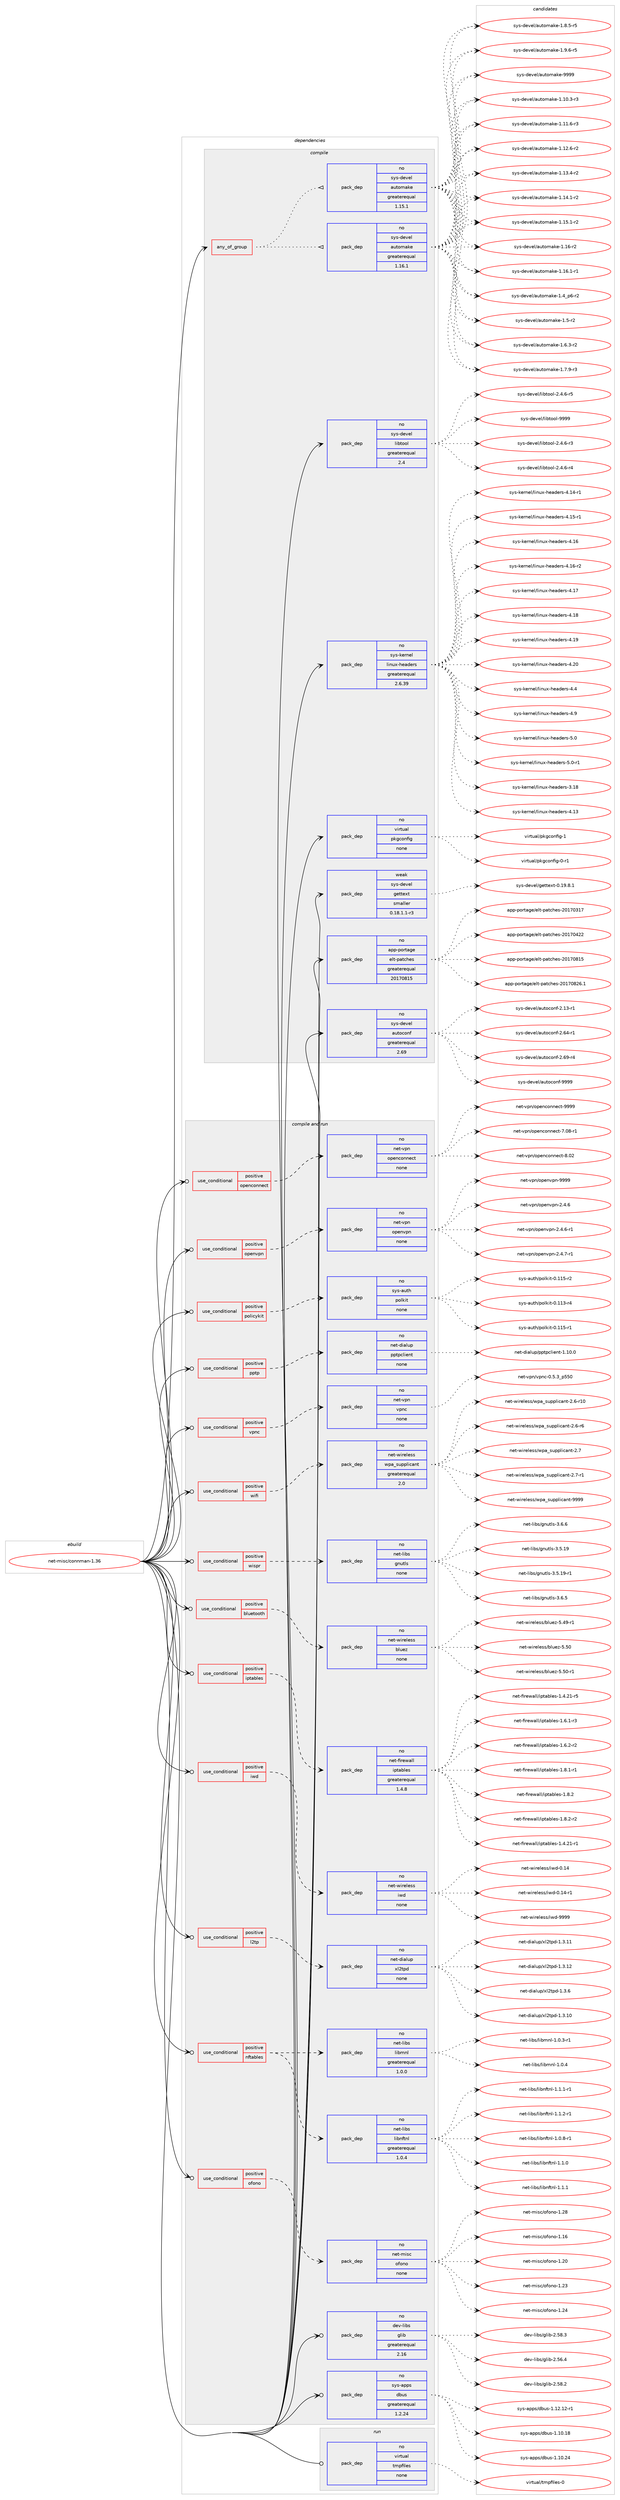 digraph prolog {

# *************
# Graph options
# *************

newrank=true;
concentrate=true;
compound=true;
graph [rankdir=LR,fontname=Helvetica,fontsize=10,ranksep=1.5];#, ranksep=2.5, nodesep=0.2];
edge  [arrowhead=vee];
node  [fontname=Helvetica,fontsize=10];

# **********
# The ebuild
# **********

subgraph cluster_leftcol {
color=gray;
rank=same;
label=<<i>ebuild</i>>;
id [label="net-misc/connman-1.36", color=red, width=4, href="../net-misc/connman-1.36.svg"];
}

# ****************
# The dependencies
# ****************

subgraph cluster_midcol {
color=gray;
label=<<i>dependencies</i>>;
subgraph cluster_compile {
fillcolor="#eeeeee";
style=filled;
label=<<i>compile</i>>;
subgraph any26320 {
dependency1666448 [label=<<TABLE BORDER="0" CELLBORDER="1" CELLSPACING="0" CELLPADDING="4"><TR><TD CELLPADDING="10">any_of_group</TD></TR></TABLE>>, shape=none, color=red];subgraph pack1191357 {
dependency1666449 [label=<<TABLE BORDER="0" CELLBORDER="1" CELLSPACING="0" CELLPADDING="4" WIDTH="220"><TR><TD ROWSPAN="6" CELLPADDING="30">pack_dep</TD></TR><TR><TD WIDTH="110">no</TD></TR><TR><TD>sys-devel</TD></TR><TR><TD>automake</TD></TR><TR><TD>greaterequal</TD></TR><TR><TD>1.16.1</TD></TR></TABLE>>, shape=none, color=blue];
}
dependency1666448:e -> dependency1666449:w [weight=20,style="dotted",arrowhead="oinv"];
subgraph pack1191358 {
dependency1666450 [label=<<TABLE BORDER="0" CELLBORDER="1" CELLSPACING="0" CELLPADDING="4" WIDTH="220"><TR><TD ROWSPAN="6" CELLPADDING="30">pack_dep</TD></TR><TR><TD WIDTH="110">no</TD></TR><TR><TD>sys-devel</TD></TR><TR><TD>automake</TD></TR><TR><TD>greaterequal</TD></TR><TR><TD>1.15.1</TD></TR></TABLE>>, shape=none, color=blue];
}
dependency1666448:e -> dependency1666450:w [weight=20,style="dotted",arrowhead="oinv"];
}
id:e -> dependency1666448:w [weight=20,style="solid",arrowhead="vee"];
subgraph pack1191359 {
dependency1666451 [label=<<TABLE BORDER="0" CELLBORDER="1" CELLSPACING="0" CELLPADDING="4" WIDTH="220"><TR><TD ROWSPAN="6" CELLPADDING="30">pack_dep</TD></TR><TR><TD WIDTH="110">no</TD></TR><TR><TD>app-portage</TD></TR><TR><TD>elt-patches</TD></TR><TR><TD>greaterequal</TD></TR><TR><TD>20170815</TD></TR></TABLE>>, shape=none, color=blue];
}
id:e -> dependency1666451:w [weight=20,style="solid",arrowhead="vee"];
subgraph pack1191360 {
dependency1666452 [label=<<TABLE BORDER="0" CELLBORDER="1" CELLSPACING="0" CELLPADDING="4" WIDTH="220"><TR><TD ROWSPAN="6" CELLPADDING="30">pack_dep</TD></TR><TR><TD WIDTH="110">no</TD></TR><TR><TD>sys-devel</TD></TR><TR><TD>autoconf</TD></TR><TR><TD>greaterequal</TD></TR><TR><TD>2.69</TD></TR></TABLE>>, shape=none, color=blue];
}
id:e -> dependency1666452:w [weight=20,style="solid",arrowhead="vee"];
subgraph pack1191361 {
dependency1666453 [label=<<TABLE BORDER="0" CELLBORDER="1" CELLSPACING="0" CELLPADDING="4" WIDTH="220"><TR><TD ROWSPAN="6" CELLPADDING="30">pack_dep</TD></TR><TR><TD WIDTH="110">no</TD></TR><TR><TD>sys-devel</TD></TR><TR><TD>libtool</TD></TR><TR><TD>greaterequal</TD></TR><TR><TD>2.4</TD></TR></TABLE>>, shape=none, color=blue];
}
id:e -> dependency1666453:w [weight=20,style="solid",arrowhead="vee"];
subgraph pack1191362 {
dependency1666454 [label=<<TABLE BORDER="0" CELLBORDER="1" CELLSPACING="0" CELLPADDING="4" WIDTH="220"><TR><TD ROWSPAN="6" CELLPADDING="30">pack_dep</TD></TR><TR><TD WIDTH="110">no</TD></TR><TR><TD>sys-kernel</TD></TR><TR><TD>linux-headers</TD></TR><TR><TD>greaterequal</TD></TR><TR><TD>2.6.39</TD></TR></TABLE>>, shape=none, color=blue];
}
id:e -> dependency1666454:w [weight=20,style="solid",arrowhead="vee"];
subgraph pack1191363 {
dependency1666455 [label=<<TABLE BORDER="0" CELLBORDER="1" CELLSPACING="0" CELLPADDING="4" WIDTH="220"><TR><TD ROWSPAN="6" CELLPADDING="30">pack_dep</TD></TR><TR><TD WIDTH="110">no</TD></TR><TR><TD>virtual</TD></TR><TR><TD>pkgconfig</TD></TR><TR><TD>none</TD></TR><TR><TD></TD></TR></TABLE>>, shape=none, color=blue];
}
id:e -> dependency1666455:w [weight=20,style="solid",arrowhead="vee"];
subgraph pack1191364 {
dependency1666456 [label=<<TABLE BORDER="0" CELLBORDER="1" CELLSPACING="0" CELLPADDING="4" WIDTH="220"><TR><TD ROWSPAN="6" CELLPADDING="30">pack_dep</TD></TR><TR><TD WIDTH="110">weak</TD></TR><TR><TD>sys-devel</TD></TR><TR><TD>gettext</TD></TR><TR><TD>smaller</TD></TR><TR><TD>0.18.1.1-r3</TD></TR></TABLE>>, shape=none, color=blue];
}
id:e -> dependency1666456:w [weight=20,style="solid",arrowhead="vee"];
}
subgraph cluster_compileandrun {
fillcolor="#eeeeee";
style=filled;
label=<<i>compile and run</i>>;
subgraph cond447983 {
dependency1666457 [label=<<TABLE BORDER="0" CELLBORDER="1" CELLSPACING="0" CELLPADDING="4"><TR><TD ROWSPAN="3" CELLPADDING="10">use_conditional</TD></TR><TR><TD>positive</TD></TR><TR><TD>bluetooth</TD></TR></TABLE>>, shape=none, color=red];
subgraph pack1191365 {
dependency1666458 [label=<<TABLE BORDER="0" CELLBORDER="1" CELLSPACING="0" CELLPADDING="4" WIDTH="220"><TR><TD ROWSPAN="6" CELLPADDING="30">pack_dep</TD></TR><TR><TD WIDTH="110">no</TD></TR><TR><TD>net-wireless</TD></TR><TR><TD>bluez</TD></TR><TR><TD>none</TD></TR><TR><TD></TD></TR></TABLE>>, shape=none, color=blue];
}
dependency1666457:e -> dependency1666458:w [weight=20,style="dashed",arrowhead="vee"];
}
id:e -> dependency1666457:w [weight=20,style="solid",arrowhead="odotvee"];
subgraph cond447984 {
dependency1666459 [label=<<TABLE BORDER="0" CELLBORDER="1" CELLSPACING="0" CELLPADDING="4"><TR><TD ROWSPAN="3" CELLPADDING="10">use_conditional</TD></TR><TR><TD>positive</TD></TR><TR><TD>iptables</TD></TR></TABLE>>, shape=none, color=red];
subgraph pack1191366 {
dependency1666460 [label=<<TABLE BORDER="0" CELLBORDER="1" CELLSPACING="0" CELLPADDING="4" WIDTH="220"><TR><TD ROWSPAN="6" CELLPADDING="30">pack_dep</TD></TR><TR><TD WIDTH="110">no</TD></TR><TR><TD>net-firewall</TD></TR><TR><TD>iptables</TD></TR><TR><TD>greaterequal</TD></TR><TR><TD>1.4.8</TD></TR></TABLE>>, shape=none, color=blue];
}
dependency1666459:e -> dependency1666460:w [weight=20,style="dashed",arrowhead="vee"];
}
id:e -> dependency1666459:w [weight=20,style="solid",arrowhead="odotvee"];
subgraph cond447985 {
dependency1666461 [label=<<TABLE BORDER="0" CELLBORDER="1" CELLSPACING="0" CELLPADDING="4"><TR><TD ROWSPAN="3" CELLPADDING="10">use_conditional</TD></TR><TR><TD>positive</TD></TR><TR><TD>iwd</TD></TR></TABLE>>, shape=none, color=red];
subgraph pack1191367 {
dependency1666462 [label=<<TABLE BORDER="0" CELLBORDER="1" CELLSPACING="0" CELLPADDING="4" WIDTH="220"><TR><TD ROWSPAN="6" CELLPADDING="30">pack_dep</TD></TR><TR><TD WIDTH="110">no</TD></TR><TR><TD>net-wireless</TD></TR><TR><TD>iwd</TD></TR><TR><TD>none</TD></TR><TR><TD></TD></TR></TABLE>>, shape=none, color=blue];
}
dependency1666461:e -> dependency1666462:w [weight=20,style="dashed",arrowhead="vee"];
}
id:e -> dependency1666461:w [weight=20,style="solid",arrowhead="odotvee"];
subgraph cond447986 {
dependency1666463 [label=<<TABLE BORDER="0" CELLBORDER="1" CELLSPACING="0" CELLPADDING="4"><TR><TD ROWSPAN="3" CELLPADDING="10">use_conditional</TD></TR><TR><TD>positive</TD></TR><TR><TD>l2tp</TD></TR></TABLE>>, shape=none, color=red];
subgraph pack1191368 {
dependency1666464 [label=<<TABLE BORDER="0" CELLBORDER="1" CELLSPACING="0" CELLPADDING="4" WIDTH="220"><TR><TD ROWSPAN="6" CELLPADDING="30">pack_dep</TD></TR><TR><TD WIDTH="110">no</TD></TR><TR><TD>net-dialup</TD></TR><TR><TD>xl2tpd</TD></TR><TR><TD>none</TD></TR><TR><TD></TD></TR></TABLE>>, shape=none, color=blue];
}
dependency1666463:e -> dependency1666464:w [weight=20,style="dashed",arrowhead="vee"];
}
id:e -> dependency1666463:w [weight=20,style="solid",arrowhead="odotvee"];
subgraph cond447987 {
dependency1666465 [label=<<TABLE BORDER="0" CELLBORDER="1" CELLSPACING="0" CELLPADDING="4"><TR><TD ROWSPAN="3" CELLPADDING="10">use_conditional</TD></TR><TR><TD>positive</TD></TR><TR><TD>nftables</TD></TR></TABLE>>, shape=none, color=red];
subgraph pack1191369 {
dependency1666466 [label=<<TABLE BORDER="0" CELLBORDER="1" CELLSPACING="0" CELLPADDING="4" WIDTH="220"><TR><TD ROWSPAN="6" CELLPADDING="30">pack_dep</TD></TR><TR><TD WIDTH="110">no</TD></TR><TR><TD>net-libs</TD></TR><TR><TD>libnftnl</TD></TR><TR><TD>greaterequal</TD></TR><TR><TD>1.0.4</TD></TR></TABLE>>, shape=none, color=blue];
}
dependency1666465:e -> dependency1666466:w [weight=20,style="dashed",arrowhead="vee"];
subgraph pack1191370 {
dependency1666467 [label=<<TABLE BORDER="0" CELLBORDER="1" CELLSPACING="0" CELLPADDING="4" WIDTH="220"><TR><TD ROWSPAN="6" CELLPADDING="30">pack_dep</TD></TR><TR><TD WIDTH="110">no</TD></TR><TR><TD>net-libs</TD></TR><TR><TD>libmnl</TD></TR><TR><TD>greaterequal</TD></TR><TR><TD>1.0.0</TD></TR></TABLE>>, shape=none, color=blue];
}
dependency1666465:e -> dependency1666467:w [weight=20,style="dashed",arrowhead="vee"];
}
id:e -> dependency1666465:w [weight=20,style="solid",arrowhead="odotvee"];
subgraph cond447988 {
dependency1666468 [label=<<TABLE BORDER="0" CELLBORDER="1" CELLSPACING="0" CELLPADDING="4"><TR><TD ROWSPAN="3" CELLPADDING="10">use_conditional</TD></TR><TR><TD>positive</TD></TR><TR><TD>ofono</TD></TR></TABLE>>, shape=none, color=red];
subgraph pack1191371 {
dependency1666469 [label=<<TABLE BORDER="0" CELLBORDER="1" CELLSPACING="0" CELLPADDING="4" WIDTH="220"><TR><TD ROWSPAN="6" CELLPADDING="30">pack_dep</TD></TR><TR><TD WIDTH="110">no</TD></TR><TR><TD>net-misc</TD></TR><TR><TD>ofono</TD></TR><TR><TD>none</TD></TR><TR><TD></TD></TR></TABLE>>, shape=none, color=blue];
}
dependency1666468:e -> dependency1666469:w [weight=20,style="dashed",arrowhead="vee"];
}
id:e -> dependency1666468:w [weight=20,style="solid",arrowhead="odotvee"];
subgraph cond447989 {
dependency1666470 [label=<<TABLE BORDER="0" CELLBORDER="1" CELLSPACING="0" CELLPADDING="4"><TR><TD ROWSPAN="3" CELLPADDING="10">use_conditional</TD></TR><TR><TD>positive</TD></TR><TR><TD>openconnect</TD></TR></TABLE>>, shape=none, color=red];
subgraph pack1191372 {
dependency1666471 [label=<<TABLE BORDER="0" CELLBORDER="1" CELLSPACING="0" CELLPADDING="4" WIDTH="220"><TR><TD ROWSPAN="6" CELLPADDING="30">pack_dep</TD></TR><TR><TD WIDTH="110">no</TD></TR><TR><TD>net-vpn</TD></TR><TR><TD>openconnect</TD></TR><TR><TD>none</TD></TR><TR><TD></TD></TR></TABLE>>, shape=none, color=blue];
}
dependency1666470:e -> dependency1666471:w [weight=20,style="dashed",arrowhead="vee"];
}
id:e -> dependency1666470:w [weight=20,style="solid",arrowhead="odotvee"];
subgraph cond447990 {
dependency1666472 [label=<<TABLE BORDER="0" CELLBORDER="1" CELLSPACING="0" CELLPADDING="4"><TR><TD ROWSPAN="3" CELLPADDING="10">use_conditional</TD></TR><TR><TD>positive</TD></TR><TR><TD>openvpn</TD></TR></TABLE>>, shape=none, color=red];
subgraph pack1191373 {
dependency1666473 [label=<<TABLE BORDER="0" CELLBORDER="1" CELLSPACING="0" CELLPADDING="4" WIDTH="220"><TR><TD ROWSPAN="6" CELLPADDING="30">pack_dep</TD></TR><TR><TD WIDTH="110">no</TD></TR><TR><TD>net-vpn</TD></TR><TR><TD>openvpn</TD></TR><TR><TD>none</TD></TR><TR><TD></TD></TR></TABLE>>, shape=none, color=blue];
}
dependency1666472:e -> dependency1666473:w [weight=20,style="dashed",arrowhead="vee"];
}
id:e -> dependency1666472:w [weight=20,style="solid",arrowhead="odotvee"];
subgraph cond447991 {
dependency1666474 [label=<<TABLE BORDER="0" CELLBORDER="1" CELLSPACING="0" CELLPADDING="4"><TR><TD ROWSPAN="3" CELLPADDING="10">use_conditional</TD></TR><TR><TD>positive</TD></TR><TR><TD>policykit</TD></TR></TABLE>>, shape=none, color=red];
subgraph pack1191374 {
dependency1666475 [label=<<TABLE BORDER="0" CELLBORDER="1" CELLSPACING="0" CELLPADDING="4" WIDTH="220"><TR><TD ROWSPAN="6" CELLPADDING="30">pack_dep</TD></TR><TR><TD WIDTH="110">no</TD></TR><TR><TD>sys-auth</TD></TR><TR><TD>polkit</TD></TR><TR><TD>none</TD></TR><TR><TD></TD></TR></TABLE>>, shape=none, color=blue];
}
dependency1666474:e -> dependency1666475:w [weight=20,style="dashed",arrowhead="vee"];
}
id:e -> dependency1666474:w [weight=20,style="solid",arrowhead="odotvee"];
subgraph cond447992 {
dependency1666476 [label=<<TABLE BORDER="0" CELLBORDER="1" CELLSPACING="0" CELLPADDING="4"><TR><TD ROWSPAN="3" CELLPADDING="10">use_conditional</TD></TR><TR><TD>positive</TD></TR><TR><TD>pptp</TD></TR></TABLE>>, shape=none, color=red];
subgraph pack1191375 {
dependency1666477 [label=<<TABLE BORDER="0" CELLBORDER="1" CELLSPACING="0" CELLPADDING="4" WIDTH="220"><TR><TD ROWSPAN="6" CELLPADDING="30">pack_dep</TD></TR><TR><TD WIDTH="110">no</TD></TR><TR><TD>net-dialup</TD></TR><TR><TD>pptpclient</TD></TR><TR><TD>none</TD></TR><TR><TD></TD></TR></TABLE>>, shape=none, color=blue];
}
dependency1666476:e -> dependency1666477:w [weight=20,style="dashed",arrowhead="vee"];
}
id:e -> dependency1666476:w [weight=20,style="solid",arrowhead="odotvee"];
subgraph cond447993 {
dependency1666478 [label=<<TABLE BORDER="0" CELLBORDER="1" CELLSPACING="0" CELLPADDING="4"><TR><TD ROWSPAN="3" CELLPADDING="10">use_conditional</TD></TR><TR><TD>positive</TD></TR><TR><TD>vpnc</TD></TR></TABLE>>, shape=none, color=red];
subgraph pack1191376 {
dependency1666479 [label=<<TABLE BORDER="0" CELLBORDER="1" CELLSPACING="0" CELLPADDING="4" WIDTH="220"><TR><TD ROWSPAN="6" CELLPADDING="30">pack_dep</TD></TR><TR><TD WIDTH="110">no</TD></TR><TR><TD>net-vpn</TD></TR><TR><TD>vpnc</TD></TR><TR><TD>none</TD></TR><TR><TD></TD></TR></TABLE>>, shape=none, color=blue];
}
dependency1666478:e -> dependency1666479:w [weight=20,style="dashed",arrowhead="vee"];
}
id:e -> dependency1666478:w [weight=20,style="solid",arrowhead="odotvee"];
subgraph cond447994 {
dependency1666480 [label=<<TABLE BORDER="0" CELLBORDER="1" CELLSPACING="0" CELLPADDING="4"><TR><TD ROWSPAN="3" CELLPADDING="10">use_conditional</TD></TR><TR><TD>positive</TD></TR><TR><TD>wifi</TD></TR></TABLE>>, shape=none, color=red];
subgraph pack1191377 {
dependency1666481 [label=<<TABLE BORDER="0" CELLBORDER="1" CELLSPACING="0" CELLPADDING="4" WIDTH="220"><TR><TD ROWSPAN="6" CELLPADDING="30">pack_dep</TD></TR><TR><TD WIDTH="110">no</TD></TR><TR><TD>net-wireless</TD></TR><TR><TD>wpa_supplicant</TD></TR><TR><TD>greaterequal</TD></TR><TR><TD>2.0</TD></TR></TABLE>>, shape=none, color=blue];
}
dependency1666480:e -> dependency1666481:w [weight=20,style="dashed",arrowhead="vee"];
}
id:e -> dependency1666480:w [weight=20,style="solid",arrowhead="odotvee"];
subgraph cond447995 {
dependency1666482 [label=<<TABLE BORDER="0" CELLBORDER="1" CELLSPACING="0" CELLPADDING="4"><TR><TD ROWSPAN="3" CELLPADDING="10">use_conditional</TD></TR><TR><TD>positive</TD></TR><TR><TD>wispr</TD></TR></TABLE>>, shape=none, color=red];
subgraph pack1191378 {
dependency1666483 [label=<<TABLE BORDER="0" CELLBORDER="1" CELLSPACING="0" CELLPADDING="4" WIDTH="220"><TR><TD ROWSPAN="6" CELLPADDING="30">pack_dep</TD></TR><TR><TD WIDTH="110">no</TD></TR><TR><TD>net-libs</TD></TR><TR><TD>gnutls</TD></TR><TR><TD>none</TD></TR><TR><TD></TD></TR></TABLE>>, shape=none, color=blue];
}
dependency1666482:e -> dependency1666483:w [weight=20,style="dashed",arrowhead="vee"];
}
id:e -> dependency1666482:w [weight=20,style="solid",arrowhead="odotvee"];
subgraph pack1191379 {
dependency1666484 [label=<<TABLE BORDER="0" CELLBORDER="1" CELLSPACING="0" CELLPADDING="4" WIDTH="220"><TR><TD ROWSPAN="6" CELLPADDING="30">pack_dep</TD></TR><TR><TD WIDTH="110">no</TD></TR><TR><TD>dev-libs</TD></TR><TR><TD>glib</TD></TR><TR><TD>greaterequal</TD></TR><TR><TD>2.16</TD></TR></TABLE>>, shape=none, color=blue];
}
id:e -> dependency1666484:w [weight=20,style="solid",arrowhead="odotvee"];
subgraph pack1191380 {
dependency1666485 [label=<<TABLE BORDER="0" CELLBORDER="1" CELLSPACING="0" CELLPADDING="4" WIDTH="220"><TR><TD ROWSPAN="6" CELLPADDING="30">pack_dep</TD></TR><TR><TD WIDTH="110">no</TD></TR><TR><TD>sys-apps</TD></TR><TR><TD>dbus</TD></TR><TR><TD>greaterequal</TD></TR><TR><TD>1.2.24</TD></TR></TABLE>>, shape=none, color=blue];
}
id:e -> dependency1666485:w [weight=20,style="solid",arrowhead="odotvee"];
}
subgraph cluster_run {
fillcolor="#eeeeee";
style=filled;
label=<<i>run</i>>;
subgraph pack1191381 {
dependency1666486 [label=<<TABLE BORDER="0" CELLBORDER="1" CELLSPACING="0" CELLPADDING="4" WIDTH="220"><TR><TD ROWSPAN="6" CELLPADDING="30">pack_dep</TD></TR><TR><TD WIDTH="110">no</TD></TR><TR><TD>virtual</TD></TR><TR><TD>tmpfiles</TD></TR><TR><TD>none</TD></TR><TR><TD></TD></TR></TABLE>>, shape=none, color=blue];
}
id:e -> dependency1666486:w [weight=20,style="solid",arrowhead="odot"];
}
}

# **************
# The candidates
# **************

subgraph cluster_choices {
rank=same;
color=gray;
label=<<i>candidates</i>>;

subgraph choice1191357 {
color=black;
nodesep=1;
choice11512111545100101118101108479711711611110997107101454946494846514511451 [label="sys-devel/automake-1.10.3-r3", color=red, width=4,href="../sys-devel/automake-1.10.3-r3.svg"];
choice11512111545100101118101108479711711611110997107101454946494946544511451 [label="sys-devel/automake-1.11.6-r3", color=red, width=4,href="../sys-devel/automake-1.11.6-r3.svg"];
choice11512111545100101118101108479711711611110997107101454946495046544511450 [label="sys-devel/automake-1.12.6-r2", color=red, width=4,href="../sys-devel/automake-1.12.6-r2.svg"];
choice11512111545100101118101108479711711611110997107101454946495146524511450 [label="sys-devel/automake-1.13.4-r2", color=red, width=4,href="../sys-devel/automake-1.13.4-r2.svg"];
choice11512111545100101118101108479711711611110997107101454946495246494511450 [label="sys-devel/automake-1.14.1-r2", color=red, width=4,href="../sys-devel/automake-1.14.1-r2.svg"];
choice11512111545100101118101108479711711611110997107101454946495346494511450 [label="sys-devel/automake-1.15.1-r2", color=red, width=4,href="../sys-devel/automake-1.15.1-r2.svg"];
choice1151211154510010111810110847971171161111099710710145494649544511450 [label="sys-devel/automake-1.16-r2", color=red, width=4,href="../sys-devel/automake-1.16-r2.svg"];
choice11512111545100101118101108479711711611110997107101454946495446494511449 [label="sys-devel/automake-1.16.1-r1", color=red, width=4,href="../sys-devel/automake-1.16.1-r1.svg"];
choice115121115451001011181011084797117116111109971071014549465295112544511450 [label="sys-devel/automake-1.4_p6-r2", color=red, width=4,href="../sys-devel/automake-1.4_p6-r2.svg"];
choice11512111545100101118101108479711711611110997107101454946534511450 [label="sys-devel/automake-1.5-r2", color=red, width=4,href="../sys-devel/automake-1.5-r2.svg"];
choice115121115451001011181011084797117116111109971071014549465446514511450 [label="sys-devel/automake-1.6.3-r2", color=red, width=4,href="../sys-devel/automake-1.6.3-r2.svg"];
choice115121115451001011181011084797117116111109971071014549465546574511451 [label="sys-devel/automake-1.7.9-r3", color=red, width=4,href="../sys-devel/automake-1.7.9-r3.svg"];
choice115121115451001011181011084797117116111109971071014549465646534511453 [label="sys-devel/automake-1.8.5-r5", color=red, width=4,href="../sys-devel/automake-1.8.5-r5.svg"];
choice115121115451001011181011084797117116111109971071014549465746544511453 [label="sys-devel/automake-1.9.6-r5", color=red, width=4,href="../sys-devel/automake-1.9.6-r5.svg"];
choice115121115451001011181011084797117116111109971071014557575757 [label="sys-devel/automake-9999", color=red, width=4,href="../sys-devel/automake-9999.svg"];
dependency1666449:e -> choice11512111545100101118101108479711711611110997107101454946494846514511451:w [style=dotted,weight="100"];
dependency1666449:e -> choice11512111545100101118101108479711711611110997107101454946494946544511451:w [style=dotted,weight="100"];
dependency1666449:e -> choice11512111545100101118101108479711711611110997107101454946495046544511450:w [style=dotted,weight="100"];
dependency1666449:e -> choice11512111545100101118101108479711711611110997107101454946495146524511450:w [style=dotted,weight="100"];
dependency1666449:e -> choice11512111545100101118101108479711711611110997107101454946495246494511450:w [style=dotted,weight="100"];
dependency1666449:e -> choice11512111545100101118101108479711711611110997107101454946495346494511450:w [style=dotted,weight="100"];
dependency1666449:e -> choice1151211154510010111810110847971171161111099710710145494649544511450:w [style=dotted,weight="100"];
dependency1666449:e -> choice11512111545100101118101108479711711611110997107101454946495446494511449:w [style=dotted,weight="100"];
dependency1666449:e -> choice115121115451001011181011084797117116111109971071014549465295112544511450:w [style=dotted,weight="100"];
dependency1666449:e -> choice11512111545100101118101108479711711611110997107101454946534511450:w [style=dotted,weight="100"];
dependency1666449:e -> choice115121115451001011181011084797117116111109971071014549465446514511450:w [style=dotted,weight="100"];
dependency1666449:e -> choice115121115451001011181011084797117116111109971071014549465546574511451:w [style=dotted,weight="100"];
dependency1666449:e -> choice115121115451001011181011084797117116111109971071014549465646534511453:w [style=dotted,weight="100"];
dependency1666449:e -> choice115121115451001011181011084797117116111109971071014549465746544511453:w [style=dotted,weight="100"];
dependency1666449:e -> choice115121115451001011181011084797117116111109971071014557575757:w [style=dotted,weight="100"];
}
subgraph choice1191358 {
color=black;
nodesep=1;
choice11512111545100101118101108479711711611110997107101454946494846514511451 [label="sys-devel/automake-1.10.3-r3", color=red, width=4,href="../sys-devel/automake-1.10.3-r3.svg"];
choice11512111545100101118101108479711711611110997107101454946494946544511451 [label="sys-devel/automake-1.11.6-r3", color=red, width=4,href="../sys-devel/automake-1.11.6-r3.svg"];
choice11512111545100101118101108479711711611110997107101454946495046544511450 [label="sys-devel/automake-1.12.6-r2", color=red, width=4,href="../sys-devel/automake-1.12.6-r2.svg"];
choice11512111545100101118101108479711711611110997107101454946495146524511450 [label="sys-devel/automake-1.13.4-r2", color=red, width=4,href="../sys-devel/automake-1.13.4-r2.svg"];
choice11512111545100101118101108479711711611110997107101454946495246494511450 [label="sys-devel/automake-1.14.1-r2", color=red, width=4,href="../sys-devel/automake-1.14.1-r2.svg"];
choice11512111545100101118101108479711711611110997107101454946495346494511450 [label="sys-devel/automake-1.15.1-r2", color=red, width=4,href="../sys-devel/automake-1.15.1-r2.svg"];
choice1151211154510010111810110847971171161111099710710145494649544511450 [label="sys-devel/automake-1.16-r2", color=red, width=4,href="../sys-devel/automake-1.16-r2.svg"];
choice11512111545100101118101108479711711611110997107101454946495446494511449 [label="sys-devel/automake-1.16.1-r1", color=red, width=4,href="../sys-devel/automake-1.16.1-r1.svg"];
choice115121115451001011181011084797117116111109971071014549465295112544511450 [label="sys-devel/automake-1.4_p6-r2", color=red, width=4,href="../sys-devel/automake-1.4_p6-r2.svg"];
choice11512111545100101118101108479711711611110997107101454946534511450 [label="sys-devel/automake-1.5-r2", color=red, width=4,href="../sys-devel/automake-1.5-r2.svg"];
choice115121115451001011181011084797117116111109971071014549465446514511450 [label="sys-devel/automake-1.6.3-r2", color=red, width=4,href="../sys-devel/automake-1.6.3-r2.svg"];
choice115121115451001011181011084797117116111109971071014549465546574511451 [label="sys-devel/automake-1.7.9-r3", color=red, width=4,href="../sys-devel/automake-1.7.9-r3.svg"];
choice115121115451001011181011084797117116111109971071014549465646534511453 [label="sys-devel/automake-1.8.5-r5", color=red, width=4,href="../sys-devel/automake-1.8.5-r5.svg"];
choice115121115451001011181011084797117116111109971071014549465746544511453 [label="sys-devel/automake-1.9.6-r5", color=red, width=4,href="../sys-devel/automake-1.9.6-r5.svg"];
choice115121115451001011181011084797117116111109971071014557575757 [label="sys-devel/automake-9999", color=red, width=4,href="../sys-devel/automake-9999.svg"];
dependency1666450:e -> choice11512111545100101118101108479711711611110997107101454946494846514511451:w [style=dotted,weight="100"];
dependency1666450:e -> choice11512111545100101118101108479711711611110997107101454946494946544511451:w [style=dotted,weight="100"];
dependency1666450:e -> choice11512111545100101118101108479711711611110997107101454946495046544511450:w [style=dotted,weight="100"];
dependency1666450:e -> choice11512111545100101118101108479711711611110997107101454946495146524511450:w [style=dotted,weight="100"];
dependency1666450:e -> choice11512111545100101118101108479711711611110997107101454946495246494511450:w [style=dotted,weight="100"];
dependency1666450:e -> choice11512111545100101118101108479711711611110997107101454946495346494511450:w [style=dotted,weight="100"];
dependency1666450:e -> choice1151211154510010111810110847971171161111099710710145494649544511450:w [style=dotted,weight="100"];
dependency1666450:e -> choice11512111545100101118101108479711711611110997107101454946495446494511449:w [style=dotted,weight="100"];
dependency1666450:e -> choice115121115451001011181011084797117116111109971071014549465295112544511450:w [style=dotted,weight="100"];
dependency1666450:e -> choice11512111545100101118101108479711711611110997107101454946534511450:w [style=dotted,weight="100"];
dependency1666450:e -> choice115121115451001011181011084797117116111109971071014549465446514511450:w [style=dotted,weight="100"];
dependency1666450:e -> choice115121115451001011181011084797117116111109971071014549465546574511451:w [style=dotted,weight="100"];
dependency1666450:e -> choice115121115451001011181011084797117116111109971071014549465646534511453:w [style=dotted,weight="100"];
dependency1666450:e -> choice115121115451001011181011084797117116111109971071014549465746544511453:w [style=dotted,weight="100"];
dependency1666450:e -> choice115121115451001011181011084797117116111109971071014557575757:w [style=dotted,weight="100"];
}
subgraph choice1191359 {
color=black;
nodesep=1;
choice97112112451121111141169710310147101108116451129711699104101115455048495548514955 [label="app-portage/elt-patches-20170317", color=red, width=4,href="../app-portage/elt-patches-20170317.svg"];
choice97112112451121111141169710310147101108116451129711699104101115455048495548525050 [label="app-portage/elt-patches-20170422", color=red, width=4,href="../app-portage/elt-patches-20170422.svg"];
choice97112112451121111141169710310147101108116451129711699104101115455048495548564953 [label="app-portage/elt-patches-20170815", color=red, width=4,href="../app-portage/elt-patches-20170815.svg"];
choice971121124511211111411697103101471011081164511297116991041011154550484955485650544649 [label="app-portage/elt-patches-20170826.1", color=red, width=4,href="../app-portage/elt-patches-20170826.1.svg"];
dependency1666451:e -> choice97112112451121111141169710310147101108116451129711699104101115455048495548514955:w [style=dotted,weight="100"];
dependency1666451:e -> choice97112112451121111141169710310147101108116451129711699104101115455048495548525050:w [style=dotted,weight="100"];
dependency1666451:e -> choice97112112451121111141169710310147101108116451129711699104101115455048495548564953:w [style=dotted,weight="100"];
dependency1666451:e -> choice971121124511211111411697103101471011081164511297116991041011154550484955485650544649:w [style=dotted,weight="100"];
}
subgraph choice1191360 {
color=black;
nodesep=1;
choice1151211154510010111810110847971171161119911111010245504649514511449 [label="sys-devel/autoconf-2.13-r1", color=red, width=4,href="../sys-devel/autoconf-2.13-r1.svg"];
choice1151211154510010111810110847971171161119911111010245504654524511449 [label="sys-devel/autoconf-2.64-r1", color=red, width=4,href="../sys-devel/autoconf-2.64-r1.svg"];
choice1151211154510010111810110847971171161119911111010245504654574511452 [label="sys-devel/autoconf-2.69-r4", color=red, width=4,href="../sys-devel/autoconf-2.69-r4.svg"];
choice115121115451001011181011084797117116111991111101024557575757 [label="sys-devel/autoconf-9999", color=red, width=4,href="../sys-devel/autoconf-9999.svg"];
dependency1666452:e -> choice1151211154510010111810110847971171161119911111010245504649514511449:w [style=dotted,weight="100"];
dependency1666452:e -> choice1151211154510010111810110847971171161119911111010245504654524511449:w [style=dotted,weight="100"];
dependency1666452:e -> choice1151211154510010111810110847971171161119911111010245504654574511452:w [style=dotted,weight="100"];
dependency1666452:e -> choice115121115451001011181011084797117116111991111101024557575757:w [style=dotted,weight="100"];
}
subgraph choice1191361 {
color=black;
nodesep=1;
choice1151211154510010111810110847108105981161111111084550465246544511451 [label="sys-devel/libtool-2.4.6-r3", color=red, width=4,href="../sys-devel/libtool-2.4.6-r3.svg"];
choice1151211154510010111810110847108105981161111111084550465246544511452 [label="sys-devel/libtool-2.4.6-r4", color=red, width=4,href="../sys-devel/libtool-2.4.6-r4.svg"];
choice1151211154510010111810110847108105981161111111084550465246544511453 [label="sys-devel/libtool-2.4.6-r5", color=red, width=4,href="../sys-devel/libtool-2.4.6-r5.svg"];
choice1151211154510010111810110847108105981161111111084557575757 [label="sys-devel/libtool-9999", color=red, width=4,href="../sys-devel/libtool-9999.svg"];
dependency1666453:e -> choice1151211154510010111810110847108105981161111111084550465246544511451:w [style=dotted,weight="100"];
dependency1666453:e -> choice1151211154510010111810110847108105981161111111084550465246544511452:w [style=dotted,weight="100"];
dependency1666453:e -> choice1151211154510010111810110847108105981161111111084550465246544511453:w [style=dotted,weight="100"];
dependency1666453:e -> choice1151211154510010111810110847108105981161111111084557575757:w [style=dotted,weight="100"];
}
subgraph choice1191362 {
color=black;
nodesep=1;
choice115121115451071011141101011084710810511011712045104101971001011141154551464956 [label="sys-kernel/linux-headers-3.18", color=red, width=4,href="../sys-kernel/linux-headers-3.18.svg"];
choice115121115451071011141101011084710810511011712045104101971001011141154552464951 [label="sys-kernel/linux-headers-4.13", color=red, width=4,href="../sys-kernel/linux-headers-4.13.svg"];
choice1151211154510710111411010110847108105110117120451041019710010111411545524649524511449 [label="sys-kernel/linux-headers-4.14-r1", color=red, width=4,href="../sys-kernel/linux-headers-4.14-r1.svg"];
choice1151211154510710111411010110847108105110117120451041019710010111411545524649534511449 [label="sys-kernel/linux-headers-4.15-r1", color=red, width=4,href="../sys-kernel/linux-headers-4.15-r1.svg"];
choice115121115451071011141101011084710810511011712045104101971001011141154552464954 [label="sys-kernel/linux-headers-4.16", color=red, width=4,href="../sys-kernel/linux-headers-4.16.svg"];
choice1151211154510710111411010110847108105110117120451041019710010111411545524649544511450 [label="sys-kernel/linux-headers-4.16-r2", color=red, width=4,href="../sys-kernel/linux-headers-4.16-r2.svg"];
choice115121115451071011141101011084710810511011712045104101971001011141154552464955 [label="sys-kernel/linux-headers-4.17", color=red, width=4,href="../sys-kernel/linux-headers-4.17.svg"];
choice115121115451071011141101011084710810511011712045104101971001011141154552464956 [label="sys-kernel/linux-headers-4.18", color=red, width=4,href="../sys-kernel/linux-headers-4.18.svg"];
choice115121115451071011141101011084710810511011712045104101971001011141154552464957 [label="sys-kernel/linux-headers-4.19", color=red, width=4,href="../sys-kernel/linux-headers-4.19.svg"];
choice115121115451071011141101011084710810511011712045104101971001011141154552465048 [label="sys-kernel/linux-headers-4.20", color=red, width=4,href="../sys-kernel/linux-headers-4.20.svg"];
choice1151211154510710111411010110847108105110117120451041019710010111411545524652 [label="sys-kernel/linux-headers-4.4", color=red, width=4,href="../sys-kernel/linux-headers-4.4.svg"];
choice1151211154510710111411010110847108105110117120451041019710010111411545524657 [label="sys-kernel/linux-headers-4.9", color=red, width=4,href="../sys-kernel/linux-headers-4.9.svg"];
choice1151211154510710111411010110847108105110117120451041019710010111411545534648 [label="sys-kernel/linux-headers-5.0", color=red, width=4,href="../sys-kernel/linux-headers-5.0.svg"];
choice11512111545107101114110101108471081051101171204510410197100101114115455346484511449 [label="sys-kernel/linux-headers-5.0-r1", color=red, width=4,href="../sys-kernel/linux-headers-5.0-r1.svg"];
dependency1666454:e -> choice115121115451071011141101011084710810511011712045104101971001011141154551464956:w [style=dotted,weight="100"];
dependency1666454:e -> choice115121115451071011141101011084710810511011712045104101971001011141154552464951:w [style=dotted,weight="100"];
dependency1666454:e -> choice1151211154510710111411010110847108105110117120451041019710010111411545524649524511449:w [style=dotted,weight="100"];
dependency1666454:e -> choice1151211154510710111411010110847108105110117120451041019710010111411545524649534511449:w [style=dotted,weight="100"];
dependency1666454:e -> choice115121115451071011141101011084710810511011712045104101971001011141154552464954:w [style=dotted,weight="100"];
dependency1666454:e -> choice1151211154510710111411010110847108105110117120451041019710010111411545524649544511450:w [style=dotted,weight="100"];
dependency1666454:e -> choice115121115451071011141101011084710810511011712045104101971001011141154552464955:w [style=dotted,weight="100"];
dependency1666454:e -> choice115121115451071011141101011084710810511011712045104101971001011141154552464956:w [style=dotted,weight="100"];
dependency1666454:e -> choice115121115451071011141101011084710810511011712045104101971001011141154552464957:w [style=dotted,weight="100"];
dependency1666454:e -> choice115121115451071011141101011084710810511011712045104101971001011141154552465048:w [style=dotted,weight="100"];
dependency1666454:e -> choice1151211154510710111411010110847108105110117120451041019710010111411545524652:w [style=dotted,weight="100"];
dependency1666454:e -> choice1151211154510710111411010110847108105110117120451041019710010111411545524657:w [style=dotted,weight="100"];
dependency1666454:e -> choice1151211154510710111411010110847108105110117120451041019710010111411545534648:w [style=dotted,weight="100"];
dependency1666454:e -> choice11512111545107101114110101108471081051101171204510410197100101114115455346484511449:w [style=dotted,weight="100"];
}
subgraph choice1191363 {
color=black;
nodesep=1;
choice11810511411611797108471121071039911111010210510345484511449 [label="virtual/pkgconfig-0-r1", color=red, width=4,href="../virtual/pkgconfig-0-r1.svg"];
choice1181051141161179710847112107103991111101021051034549 [label="virtual/pkgconfig-1", color=red, width=4,href="../virtual/pkgconfig-1.svg"];
dependency1666455:e -> choice11810511411611797108471121071039911111010210510345484511449:w [style=dotted,weight="100"];
dependency1666455:e -> choice1181051141161179710847112107103991111101021051034549:w [style=dotted,weight="100"];
}
subgraph choice1191364 {
color=black;
nodesep=1;
choice1151211154510010111810110847103101116116101120116454846495746564649 [label="sys-devel/gettext-0.19.8.1", color=red, width=4,href="../sys-devel/gettext-0.19.8.1.svg"];
dependency1666456:e -> choice1151211154510010111810110847103101116116101120116454846495746564649:w [style=dotted,weight="100"];
}
subgraph choice1191365 {
color=black;
nodesep=1;
choice11010111645119105114101108101115115479810811710112245534652574511449 [label="net-wireless/bluez-5.49-r1", color=red, width=4,href="../net-wireless/bluez-5.49-r1.svg"];
choice1101011164511910511410110810111511547981081171011224553465348 [label="net-wireless/bluez-5.50", color=red, width=4,href="../net-wireless/bluez-5.50.svg"];
choice11010111645119105114101108101115115479810811710112245534653484511449 [label="net-wireless/bluez-5.50-r1", color=red, width=4,href="../net-wireless/bluez-5.50-r1.svg"];
dependency1666458:e -> choice11010111645119105114101108101115115479810811710112245534652574511449:w [style=dotted,weight="100"];
dependency1666458:e -> choice1101011164511910511410110810111511547981081171011224553465348:w [style=dotted,weight="100"];
dependency1666458:e -> choice11010111645119105114101108101115115479810811710112245534653484511449:w [style=dotted,weight="100"];
}
subgraph choice1191366 {
color=black;
nodesep=1;
choice1101011164510210511410111997108108471051121169798108101115454946524650494511449 [label="net-firewall/iptables-1.4.21-r1", color=red, width=4,href="../net-firewall/iptables-1.4.21-r1.svg"];
choice1101011164510210511410111997108108471051121169798108101115454946524650494511453 [label="net-firewall/iptables-1.4.21-r5", color=red, width=4,href="../net-firewall/iptables-1.4.21-r5.svg"];
choice11010111645102105114101119971081084710511211697981081011154549465446494511451 [label="net-firewall/iptables-1.6.1-r3", color=red, width=4,href="../net-firewall/iptables-1.6.1-r3.svg"];
choice11010111645102105114101119971081084710511211697981081011154549465446504511450 [label="net-firewall/iptables-1.6.2-r2", color=red, width=4,href="../net-firewall/iptables-1.6.2-r2.svg"];
choice11010111645102105114101119971081084710511211697981081011154549465646494511449 [label="net-firewall/iptables-1.8.1-r1", color=red, width=4,href="../net-firewall/iptables-1.8.1-r1.svg"];
choice1101011164510210511410111997108108471051121169798108101115454946564650 [label="net-firewall/iptables-1.8.2", color=red, width=4,href="../net-firewall/iptables-1.8.2.svg"];
choice11010111645102105114101119971081084710511211697981081011154549465646504511450 [label="net-firewall/iptables-1.8.2-r2", color=red, width=4,href="../net-firewall/iptables-1.8.2-r2.svg"];
dependency1666460:e -> choice1101011164510210511410111997108108471051121169798108101115454946524650494511449:w [style=dotted,weight="100"];
dependency1666460:e -> choice1101011164510210511410111997108108471051121169798108101115454946524650494511453:w [style=dotted,weight="100"];
dependency1666460:e -> choice11010111645102105114101119971081084710511211697981081011154549465446494511451:w [style=dotted,weight="100"];
dependency1666460:e -> choice11010111645102105114101119971081084710511211697981081011154549465446504511450:w [style=dotted,weight="100"];
dependency1666460:e -> choice11010111645102105114101119971081084710511211697981081011154549465646494511449:w [style=dotted,weight="100"];
dependency1666460:e -> choice1101011164510210511410111997108108471051121169798108101115454946564650:w [style=dotted,weight="100"];
dependency1666460:e -> choice11010111645102105114101119971081084710511211697981081011154549465646504511450:w [style=dotted,weight="100"];
}
subgraph choice1191367 {
color=black;
nodesep=1;
choice11010111645119105114101108101115115471051191004548464952 [label="net-wireless/iwd-0.14", color=red, width=4,href="../net-wireless/iwd-0.14.svg"];
choice110101116451191051141011081011151154710511910045484649524511449 [label="net-wireless/iwd-0.14-r1", color=red, width=4,href="../net-wireless/iwd-0.14-r1.svg"];
choice11010111645119105114101108101115115471051191004557575757 [label="net-wireless/iwd-9999", color=red, width=4,href="../net-wireless/iwd-9999.svg"];
dependency1666462:e -> choice11010111645119105114101108101115115471051191004548464952:w [style=dotted,weight="100"];
dependency1666462:e -> choice110101116451191051141011081011151154710511910045484649524511449:w [style=dotted,weight="100"];
dependency1666462:e -> choice11010111645119105114101108101115115471051191004557575757:w [style=dotted,weight="100"];
}
subgraph choice1191368 {
color=black;
nodesep=1;
choice1101011164510010597108117112471201085011611210045494651464948 [label="net-dialup/xl2tpd-1.3.10", color=red, width=4,href="../net-dialup/xl2tpd-1.3.10.svg"];
choice1101011164510010597108117112471201085011611210045494651464949 [label="net-dialup/xl2tpd-1.3.11", color=red, width=4,href="../net-dialup/xl2tpd-1.3.11.svg"];
choice1101011164510010597108117112471201085011611210045494651464950 [label="net-dialup/xl2tpd-1.3.12", color=red, width=4,href="../net-dialup/xl2tpd-1.3.12.svg"];
choice11010111645100105971081171124712010850116112100454946514654 [label="net-dialup/xl2tpd-1.3.6", color=red, width=4,href="../net-dialup/xl2tpd-1.3.6.svg"];
dependency1666464:e -> choice1101011164510010597108117112471201085011611210045494651464948:w [style=dotted,weight="100"];
dependency1666464:e -> choice1101011164510010597108117112471201085011611210045494651464949:w [style=dotted,weight="100"];
dependency1666464:e -> choice1101011164510010597108117112471201085011611210045494651464950:w [style=dotted,weight="100"];
dependency1666464:e -> choice11010111645100105971081171124712010850116112100454946514654:w [style=dotted,weight="100"];
}
subgraph choice1191369 {
color=black;
nodesep=1;
choice110101116451081059811547108105981101021161101084549464846564511449 [label="net-libs/libnftnl-1.0.8-r1", color=red, width=4,href="../net-libs/libnftnl-1.0.8-r1.svg"];
choice11010111645108105981154710810598110102116110108454946494648 [label="net-libs/libnftnl-1.1.0", color=red, width=4,href="../net-libs/libnftnl-1.1.0.svg"];
choice11010111645108105981154710810598110102116110108454946494649 [label="net-libs/libnftnl-1.1.1", color=red, width=4,href="../net-libs/libnftnl-1.1.1.svg"];
choice110101116451081059811547108105981101021161101084549464946494511449 [label="net-libs/libnftnl-1.1.1-r1", color=red, width=4,href="../net-libs/libnftnl-1.1.1-r1.svg"];
choice110101116451081059811547108105981101021161101084549464946504511449 [label="net-libs/libnftnl-1.1.2-r1", color=red, width=4,href="../net-libs/libnftnl-1.1.2-r1.svg"];
dependency1666466:e -> choice110101116451081059811547108105981101021161101084549464846564511449:w [style=dotted,weight="100"];
dependency1666466:e -> choice11010111645108105981154710810598110102116110108454946494648:w [style=dotted,weight="100"];
dependency1666466:e -> choice11010111645108105981154710810598110102116110108454946494649:w [style=dotted,weight="100"];
dependency1666466:e -> choice110101116451081059811547108105981101021161101084549464946494511449:w [style=dotted,weight="100"];
dependency1666466:e -> choice110101116451081059811547108105981101021161101084549464946504511449:w [style=dotted,weight="100"];
}
subgraph choice1191370 {
color=black;
nodesep=1;
choice110101116451081059811547108105981091101084549464846514511449 [label="net-libs/libmnl-1.0.3-r1", color=red, width=4,href="../net-libs/libmnl-1.0.3-r1.svg"];
choice11010111645108105981154710810598109110108454946484652 [label="net-libs/libmnl-1.0.4", color=red, width=4,href="../net-libs/libmnl-1.0.4.svg"];
dependency1666467:e -> choice110101116451081059811547108105981091101084549464846514511449:w [style=dotted,weight="100"];
dependency1666467:e -> choice11010111645108105981154710810598109110108454946484652:w [style=dotted,weight="100"];
}
subgraph choice1191371 {
color=black;
nodesep=1;
choice1101011164510910511599471111021111101114549464954 [label="net-misc/ofono-1.16", color=red, width=4,href="../net-misc/ofono-1.16.svg"];
choice1101011164510910511599471111021111101114549465048 [label="net-misc/ofono-1.20", color=red, width=4,href="../net-misc/ofono-1.20.svg"];
choice1101011164510910511599471111021111101114549465051 [label="net-misc/ofono-1.23", color=red, width=4,href="../net-misc/ofono-1.23.svg"];
choice1101011164510910511599471111021111101114549465052 [label="net-misc/ofono-1.24", color=red, width=4,href="../net-misc/ofono-1.24.svg"];
choice1101011164510910511599471111021111101114549465056 [label="net-misc/ofono-1.28", color=red, width=4,href="../net-misc/ofono-1.28.svg"];
dependency1666469:e -> choice1101011164510910511599471111021111101114549464954:w [style=dotted,weight="100"];
dependency1666469:e -> choice1101011164510910511599471111021111101114549465048:w [style=dotted,weight="100"];
dependency1666469:e -> choice1101011164510910511599471111021111101114549465051:w [style=dotted,weight="100"];
dependency1666469:e -> choice1101011164510910511599471111021111101114549465052:w [style=dotted,weight="100"];
dependency1666469:e -> choice1101011164510910511599471111021111101114549465056:w [style=dotted,weight="100"];
}
subgraph choice1191372 {
color=black;
nodesep=1;
choice1101011164511811211047111112101110991111101101019911645554648564511449 [label="net-vpn/openconnect-7.08-r1", color=red, width=4,href="../net-vpn/openconnect-7.08-r1.svg"];
choice110101116451181121104711111210111099111110110101991164556464850 [label="net-vpn/openconnect-8.02", color=red, width=4,href="../net-vpn/openconnect-8.02.svg"];
choice110101116451181121104711111210111099111110110101991164557575757 [label="net-vpn/openconnect-9999", color=red, width=4,href="../net-vpn/openconnect-9999.svg"];
dependency1666471:e -> choice1101011164511811211047111112101110991111101101019911645554648564511449:w [style=dotted,weight="100"];
dependency1666471:e -> choice110101116451181121104711111210111099111110110101991164556464850:w [style=dotted,weight="100"];
dependency1666471:e -> choice110101116451181121104711111210111099111110110101991164557575757:w [style=dotted,weight="100"];
}
subgraph choice1191373 {
color=black;
nodesep=1;
choice1101011164511811211047111112101110118112110455046524654 [label="net-vpn/openvpn-2.4.6", color=red, width=4,href="../net-vpn/openvpn-2.4.6.svg"];
choice11010111645118112110471111121011101181121104550465246544511449 [label="net-vpn/openvpn-2.4.6-r1", color=red, width=4,href="../net-vpn/openvpn-2.4.6-r1.svg"];
choice11010111645118112110471111121011101181121104550465246554511449 [label="net-vpn/openvpn-2.4.7-r1", color=red, width=4,href="../net-vpn/openvpn-2.4.7-r1.svg"];
choice11010111645118112110471111121011101181121104557575757 [label="net-vpn/openvpn-9999", color=red, width=4,href="../net-vpn/openvpn-9999.svg"];
dependency1666473:e -> choice1101011164511811211047111112101110118112110455046524654:w [style=dotted,weight="100"];
dependency1666473:e -> choice11010111645118112110471111121011101181121104550465246544511449:w [style=dotted,weight="100"];
dependency1666473:e -> choice11010111645118112110471111121011101181121104550465246554511449:w [style=dotted,weight="100"];
dependency1666473:e -> choice11010111645118112110471111121011101181121104557575757:w [style=dotted,weight="100"];
}
subgraph choice1191374 {
color=black;
nodesep=1;
choice1151211154597117116104471121111081071051164548464949514511452 [label="sys-auth/polkit-0.113-r4", color=red, width=4,href="../sys-auth/polkit-0.113-r4.svg"];
choice1151211154597117116104471121111081071051164548464949534511449 [label="sys-auth/polkit-0.115-r1", color=red, width=4,href="../sys-auth/polkit-0.115-r1.svg"];
choice1151211154597117116104471121111081071051164548464949534511450 [label="sys-auth/polkit-0.115-r2", color=red, width=4,href="../sys-auth/polkit-0.115-r2.svg"];
dependency1666475:e -> choice1151211154597117116104471121111081071051164548464949514511452:w [style=dotted,weight="100"];
dependency1666475:e -> choice1151211154597117116104471121111081071051164548464949534511449:w [style=dotted,weight="100"];
dependency1666475:e -> choice1151211154597117116104471121111081071051164548464949534511450:w [style=dotted,weight="100"];
}
subgraph choice1191375 {
color=black;
nodesep=1;
choice1101011164510010597108117112471121121161129910810510111011645494649484648 [label="net-dialup/pptpclient-1.10.0", color=red, width=4,href="../net-dialup/pptpclient-1.10.0.svg"];
dependency1666477:e -> choice1101011164510010597108117112471121121161129910810510111011645494649484648:w [style=dotted,weight="100"];
}
subgraph choice1191376 {
color=black;
nodesep=1;
choice11010111645118112110471181121109945484653465195112535348 [label="net-vpn/vpnc-0.5.3_p550", color=red, width=4,href="../net-vpn/vpnc-0.5.3_p550.svg"];
dependency1666479:e -> choice11010111645118112110471181121109945484653465195112535348:w [style=dotted,weight="100"];
}
subgraph choice1191377 {
color=black;
nodesep=1;
choice11010111645119105114101108101115115471191129795115117112112108105999711011645504654451144948 [label="net-wireless/wpa_supplicant-2.6-r10", color=red, width=4,href="../net-wireless/wpa_supplicant-2.6-r10.svg"];
choice110101116451191051141011081011151154711911297951151171121121081059997110116455046544511454 [label="net-wireless/wpa_supplicant-2.6-r6", color=red, width=4,href="../net-wireless/wpa_supplicant-2.6-r6.svg"];
choice11010111645119105114101108101115115471191129795115117112112108105999711011645504655 [label="net-wireless/wpa_supplicant-2.7", color=red, width=4,href="../net-wireless/wpa_supplicant-2.7.svg"];
choice110101116451191051141011081011151154711911297951151171121121081059997110116455046554511449 [label="net-wireless/wpa_supplicant-2.7-r1", color=red, width=4,href="../net-wireless/wpa_supplicant-2.7-r1.svg"];
choice1101011164511910511410110810111511547119112979511511711211210810599971101164557575757 [label="net-wireless/wpa_supplicant-9999", color=red, width=4,href="../net-wireless/wpa_supplicant-9999.svg"];
dependency1666481:e -> choice11010111645119105114101108101115115471191129795115117112112108105999711011645504654451144948:w [style=dotted,weight="100"];
dependency1666481:e -> choice110101116451191051141011081011151154711911297951151171121121081059997110116455046544511454:w [style=dotted,weight="100"];
dependency1666481:e -> choice11010111645119105114101108101115115471191129795115117112112108105999711011645504655:w [style=dotted,weight="100"];
dependency1666481:e -> choice110101116451191051141011081011151154711911297951151171121121081059997110116455046554511449:w [style=dotted,weight="100"];
dependency1666481:e -> choice1101011164511910511410110810111511547119112979511511711211210810599971101164557575757:w [style=dotted,weight="100"];
}
subgraph choice1191378 {
color=black;
nodesep=1;
choice11010111645108105981154710311011711610811545514653464957 [label="net-libs/gnutls-3.5.19", color=red, width=4,href="../net-libs/gnutls-3.5.19.svg"];
choice110101116451081059811547103110117116108115455146534649574511449 [label="net-libs/gnutls-3.5.19-r1", color=red, width=4,href="../net-libs/gnutls-3.5.19-r1.svg"];
choice110101116451081059811547103110117116108115455146544653 [label="net-libs/gnutls-3.6.5", color=red, width=4,href="../net-libs/gnutls-3.6.5.svg"];
choice110101116451081059811547103110117116108115455146544654 [label="net-libs/gnutls-3.6.6", color=red, width=4,href="../net-libs/gnutls-3.6.6.svg"];
dependency1666483:e -> choice11010111645108105981154710311011711610811545514653464957:w [style=dotted,weight="100"];
dependency1666483:e -> choice110101116451081059811547103110117116108115455146534649574511449:w [style=dotted,weight="100"];
dependency1666483:e -> choice110101116451081059811547103110117116108115455146544653:w [style=dotted,weight="100"];
dependency1666483:e -> choice110101116451081059811547103110117116108115455146544654:w [style=dotted,weight="100"];
}
subgraph choice1191379 {
color=black;
nodesep=1;
choice1001011184510810598115471031081059845504653544652 [label="dev-libs/glib-2.56.4", color=red, width=4,href="../dev-libs/glib-2.56.4.svg"];
choice1001011184510810598115471031081059845504653564650 [label="dev-libs/glib-2.58.2", color=red, width=4,href="../dev-libs/glib-2.58.2.svg"];
choice1001011184510810598115471031081059845504653564651 [label="dev-libs/glib-2.58.3", color=red, width=4,href="../dev-libs/glib-2.58.3.svg"];
dependency1666484:e -> choice1001011184510810598115471031081059845504653544652:w [style=dotted,weight="100"];
dependency1666484:e -> choice1001011184510810598115471031081059845504653564650:w [style=dotted,weight="100"];
dependency1666484:e -> choice1001011184510810598115471031081059845504653564651:w [style=dotted,weight="100"];
}
subgraph choice1191380 {
color=black;
nodesep=1;
choice115121115459711211211547100981171154549464948464956 [label="sys-apps/dbus-1.10.18", color=red, width=4,href="../sys-apps/dbus-1.10.18.svg"];
choice115121115459711211211547100981171154549464948465052 [label="sys-apps/dbus-1.10.24", color=red, width=4,href="../sys-apps/dbus-1.10.24.svg"];
choice1151211154597112112115471009811711545494649504649504511449 [label="sys-apps/dbus-1.12.12-r1", color=red, width=4,href="../sys-apps/dbus-1.12.12-r1.svg"];
dependency1666485:e -> choice115121115459711211211547100981171154549464948464956:w [style=dotted,weight="100"];
dependency1666485:e -> choice115121115459711211211547100981171154549464948465052:w [style=dotted,weight="100"];
dependency1666485:e -> choice1151211154597112112115471009811711545494649504649504511449:w [style=dotted,weight="100"];
}
subgraph choice1191381 {
color=black;
nodesep=1;
choice11810511411611797108471161091121021051081011154548 [label="virtual/tmpfiles-0", color=red, width=4,href="../virtual/tmpfiles-0.svg"];
dependency1666486:e -> choice11810511411611797108471161091121021051081011154548:w [style=dotted,weight="100"];
}
}

}
